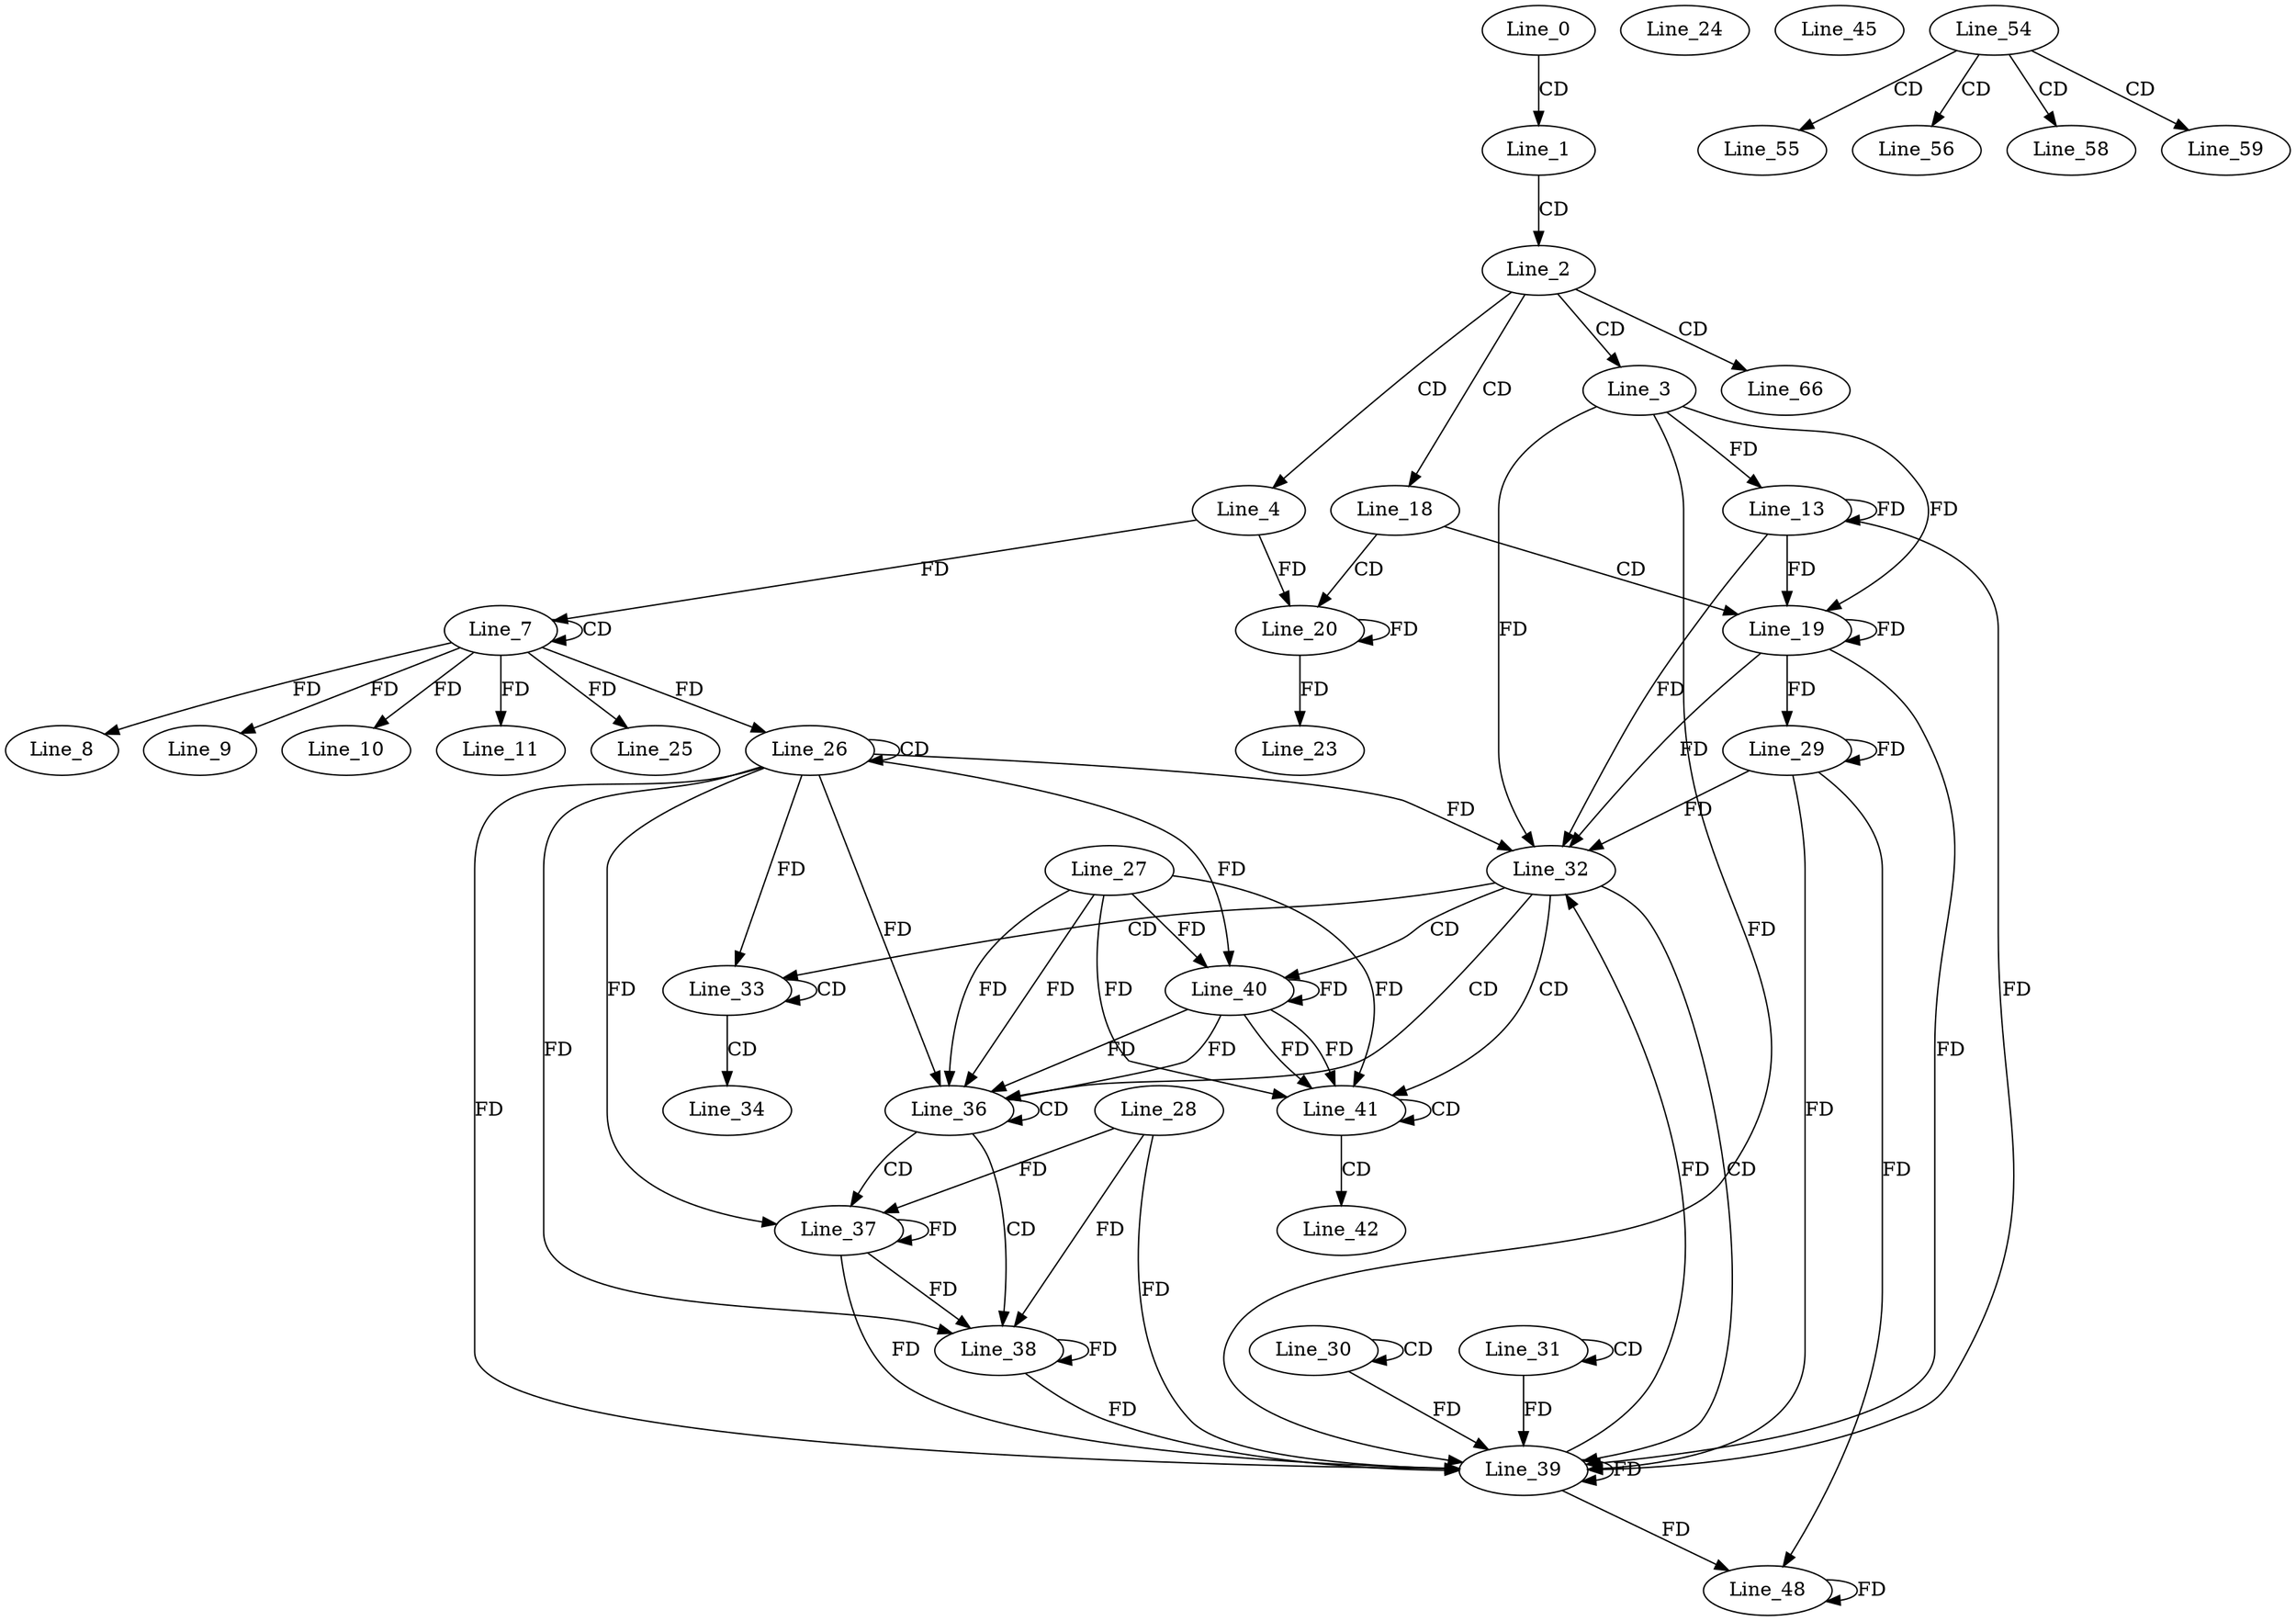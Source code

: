 digraph G {
  Line_0;
  Line_1;
  Line_2;
  Line_3;
  Line_4;
  Line_7;
  Line_7;
  Line_8;
  Line_9;
  Line_10;
  Line_11;
  Line_13;
  Line_18;
  Line_19;
  Line_20;
  Line_23;
  Line_24;
  Line_25;
  Line_26;
  Line_26;
  Line_29;
  Line_30;
  Line_30;
  Line_31;
  Line_31;
  Line_32;
  Line_32;
  Line_33;
  Line_33;
  Line_33;
  Line_34;
  Line_36;
  Line_27;
  Line_36;
  Line_36;
  Line_37;
  Line_28;
  Line_37;
  Line_38;
  Line_38;
  Line_39;
  Line_39;
  Line_39;
  Line_39;
  Line_40;
  Line_40;
  Line_41;
  Line_41;
  Line_42;
  Line_45;
  Line_48;
  Line_54;
  Line_55;
  Line_56;
  Line_58;
  Line_59;
  Line_66;
  Line_0 -> Line_1 [ label="CD" ];
  Line_1 -> Line_2 [ label="CD" ];
  Line_2 -> Line_3 [ label="CD" ];
  Line_2 -> Line_4 [ label="CD" ];
  Line_7 -> Line_7 [ label="CD" ];
  Line_4 -> Line_7 [ label="FD" ];
  Line_7 -> Line_8 [ label="FD" ];
  Line_7 -> Line_9 [ label="FD" ];
  Line_7 -> Line_10 [ label="FD" ];
  Line_7 -> Line_11 [ label="FD" ];
  Line_3 -> Line_13 [ label="FD" ];
  Line_13 -> Line_13 [ label="FD" ];
  Line_2 -> Line_18 [ label="CD" ];
  Line_18 -> Line_19 [ label="CD" ];
  Line_3 -> Line_19 [ label="FD" ];
  Line_13 -> Line_19 [ label="FD" ];
  Line_19 -> Line_19 [ label="FD" ];
  Line_18 -> Line_20 [ label="CD" ];
  Line_4 -> Line_20 [ label="FD" ];
  Line_20 -> Line_20 [ label="FD" ];
  Line_20 -> Line_23 [ label="FD" ];
  Line_7 -> Line_25 [ label="FD" ];
  Line_26 -> Line_26 [ label="CD" ];
  Line_7 -> Line_26 [ label="FD" ];
  Line_19 -> Line_29 [ label="FD" ];
  Line_29 -> Line_29 [ label="FD" ];
  Line_30 -> Line_30 [ label="CD" ];
  Line_31 -> Line_31 [ label="CD" ];
  Line_3 -> Line_32 [ label="FD" ];
  Line_13 -> Line_32 [ label="FD" ];
  Line_19 -> Line_32 [ label="FD" ];
  Line_29 -> Line_32 [ label="FD" ];
  Line_26 -> Line_32 [ label="FD" ];
  Line_32 -> Line_33 [ label="CD" ];
  Line_33 -> Line_33 [ label="CD" ];
  Line_26 -> Line_33 [ label="FD" ];
  Line_33 -> Line_34 [ label="CD" ];
  Line_32 -> Line_36 [ label="CD" ];
  Line_27 -> Line_36 [ label="FD" ];
  Line_36 -> Line_36 [ label="CD" ];
  Line_27 -> Line_36 [ label="FD" ];
  Line_26 -> Line_36 [ label="FD" ];
  Line_36 -> Line_37 [ label="CD" ];
  Line_37 -> Line_37 [ label="FD" ];
  Line_28 -> Line_37 [ label="FD" ];
  Line_26 -> Line_37 [ label="FD" ];
  Line_36 -> Line_38 [ label="CD" ];
  Line_37 -> Line_38 [ label="FD" ];
  Line_38 -> Line_38 [ label="FD" ];
  Line_28 -> Line_38 [ label="FD" ];
  Line_26 -> Line_38 [ label="FD" ];
  Line_32 -> Line_39 [ label="CD" ];
  Line_39 -> Line_39 [ label="FD" ];
  Line_3 -> Line_39 [ label="FD" ];
  Line_13 -> Line_39 [ label="FD" ];
  Line_19 -> Line_39 [ label="FD" ];
  Line_29 -> Line_39 [ label="FD" ];
  Line_31 -> Line_39 [ label="FD" ];
  Line_30 -> Line_39 [ label="FD" ];
  Line_37 -> Line_39 [ label="FD" ];
  Line_38 -> Line_39 [ label="FD" ];
  Line_28 -> Line_39 [ label="FD" ];
  Line_26 -> Line_39 [ label="FD" ];
  Line_32 -> Line_40 [ label="CD" ];
  Line_40 -> Line_40 [ label="FD" ];
  Line_27 -> Line_40 [ label="FD" ];
  Line_26 -> Line_40 [ label="FD" ];
  Line_32 -> Line_41 [ label="CD" ];
  Line_40 -> Line_41 [ label="FD" ];
  Line_27 -> Line_41 [ label="FD" ];
  Line_41 -> Line_41 [ label="CD" ];
  Line_40 -> Line_41 [ label="FD" ];
  Line_27 -> Line_41 [ label="FD" ];
  Line_41 -> Line_42 [ label="CD" ];
  Line_39 -> Line_48 [ label="FD" ];
  Line_29 -> Line_48 [ label="FD" ];
  Line_48 -> Line_48 [ label="FD" ];
  Line_54 -> Line_55 [ label="CD" ];
  Line_54 -> Line_56 [ label="CD" ];
  Line_54 -> Line_58 [ label="CD" ];
  Line_54 -> Line_59 [ label="CD" ];
  Line_2 -> Line_66 [ label="CD" ];
  Line_39 -> Line_32 [ label="FD" ];
  Line_40 -> Line_36 [ label="FD" ];
  Line_40 -> Line_36 [ label="FD" ];
}

